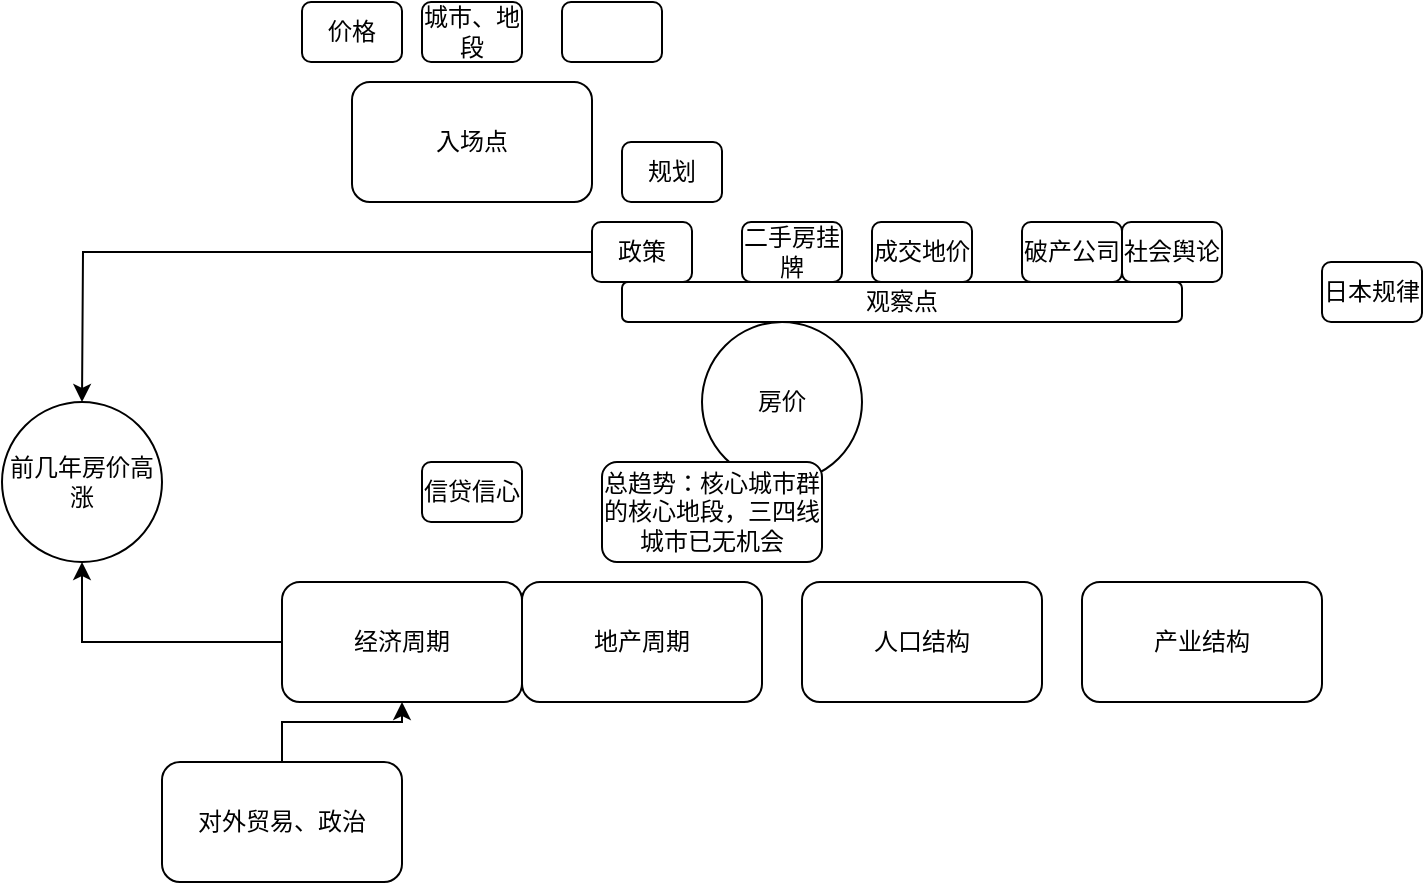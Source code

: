 <mxfile version="22.1.18" type="github">
  <diagram name="第 1 页" id="0W91C3PbgdAE5NpCYlRA">
    <mxGraphModel dx="1373" dy="731" grid="1" gridSize="10" guides="1" tooltips="1" connect="1" arrows="1" fold="1" page="1" pageScale="1" pageWidth="827" pageHeight="1169" math="0" shadow="0">
      <root>
        <mxCell id="0" />
        <mxCell id="1" parent="0" />
        <mxCell id="n-2S2OkUwP-vMv7FcT2x-1" value="房价" style="ellipse;whiteSpace=wrap;html=1;aspect=fixed;" vertex="1" parent="1">
          <mxGeometry x="430" y="220" width="80" height="80" as="geometry" />
        </mxCell>
        <mxCell id="n-2S2OkUwP-vMv7FcT2x-2" value="入场点" style="rounded=1;whiteSpace=wrap;html=1;" vertex="1" parent="1">
          <mxGeometry x="255" y="100" width="120" height="60" as="geometry" />
        </mxCell>
        <mxCell id="n-2S2OkUwP-vMv7FcT2x-3" value="价格" style="rounded=1;whiteSpace=wrap;html=1;" vertex="1" parent="1">
          <mxGeometry x="230" y="60" width="50" height="30" as="geometry" />
        </mxCell>
        <mxCell id="n-2S2OkUwP-vMv7FcT2x-4" value="城市、地段" style="rounded=1;whiteSpace=wrap;html=1;" vertex="1" parent="1">
          <mxGeometry x="290" y="60" width="50" height="30" as="geometry" />
        </mxCell>
        <mxCell id="n-2S2OkUwP-vMv7FcT2x-6" value="" style="rounded=1;whiteSpace=wrap;html=1;" vertex="1" parent="1">
          <mxGeometry x="360" y="60" width="50" height="30" as="geometry" />
        </mxCell>
        <mxCell id="n-2S2OkUwP-vMv7FcT2x-24" style="edgeStyle=orthogonalEdgeStyle;rounded=0;orthogonalLoop=1;jettySize=auto;html=1;exitX=0;exitY=0.5;exitDx=0;exitDy=0;" edge="1" parent="1" source="n-2S2OkUwP-vMv7FcT2x-7" target="n-2S2OkUwP-vMv7FcT2x-23">
          <mxGeometry relative="1" as="geometry" />
        </mxCell>
        <mxCell id="n-2S2OkUwP-vMv7FcT2x-7" value="经济周期" style="rounded=1;whiteSpace=wrap;html=1;" vertex="1" parent="1">
          <mxGeometry x="220" y="350" width="120" height="60" as="geometry" />
        </mxCell>
        <mxCell id="n-2S2OkUwP-vMv7FcT2x-8" value="地产周期" style="rounded=1;whiteSpace=wrap;html=1;" vertex="1" parent="1">
          <mxGeometry x="340" y="350" width="120" height="60" as="geometry" />
        </mxCell>
        <mxCell id="n-2S2OkUwP-vMv7FcT2x-9" value="信贷信心" style="rounded=1;whiteSpace=wrap;html=1;" vertex="1" parent="1">
          <mxGeometry x="290" y="290" width="50" height="30" as="geometry" />
        </mxCell>
        <mxCell id="n-2S2OkUwP-vMv7FcT2x-10" value="人口结构" style="rounded=1;whiteSpace=wrap;html=1;" vertex="1" parent="1">
          <mxGeometry x="480" y="350" width="120" height="60" as="geometry" />
        </mxCell>
        <mxCell id="n-2S2OkUwP-vMv7FcT2x-11" value="产业结构" style="rounded=1;whiteSpace=wrap;html=1;" vertex="1" parent="1">
          <mxGeometry x="620" y="350" width="120" height="60" as="geometry" />
        </mxCell>
        <mxCell id="n-2S2OkUwP-vMv7FcT2x-12" value="观察点" style="rounded=1;whiteSpace=wrap;html=1;" vertex="1" parent="1">
          <mxGeometry x="390" y="200" width="280" height="20" as="geometry" />
        </mxCell>
        <mxCell id="n-2S2OkUwP-vMv7FcT2x-13" value="二手房挂牌" style="rounded=1;whiteSpace=wrap;html=1;" vertex="1" parent="1">
          <mxGeometry x="450" y="170" width="50" height="30" as="geometry" />
        </mxCell>
        <mxCell id="n-2S2OkUwP-vMv7FcT2x-14" value="成交地价" style="rounded=1;whiteSpace=wrap;html=1;" vertex="1" parent="1">
          <mxGeometry x="515" y="170" width="50" height="30" as="geometry" />
        </mxCell>
        <mxCell id="n-2S2OkUwP-vMv7FcT2x-22" style="edgeStyle=orthogonalEdgeStyle;rounded=0;orthogonalLoop=1;jettySize=auto;html=1;exitX=0;exitY=0.5;exitDx=0;exitDy=0;" edge="1" parent="1" source="n-2S2OkUwP-vMv7FcT2x-17">
          <mxGeometry relative="1" as="geometry">
            <mxPoint x="120" y="260.0" as="targetPoint" />
          </mxGeometry>
        </mxCell>
        <mxCell id="n-2S2OkUwP-vMv7FcT2x-17" value="政策" style="rounded=1;whiteSpace=wrap;html=1;" vertex="1" parent="1">
          <mxGeometry x="375" y="170" width="50" height="30" as="geometry" />
        </mxCell>
        <mxCell id="n-2S2OkUwP-vMv7FcT2x-18" value="总趋势：核心城市群的核心地段，三四线城市已无机会" style="rounded=1;whiteSpace=wrap;html=1;" vertex="1" parent="1">
          <mxGeometry x="380" y="290" width="110" height="50" as="geometry" />
        </mxCell>
        <mxCell id="n-2S2OkUwP-vMv7FcT2x-19" value="规划" style="rounded=1;whiteSpace=wrap;html=1;" vertex="1" parent="1">
          <mxGeometry x="390" y="130" width="50" height="30" as="geometry" />
        </mxCell>
        <mxCell id="n-2S2OkUwP-vMv7FcT2x-20" value="破产公司" style="rounded=1;whiteSpace=wrap;html=1;" vertex="1" parent="1">
          <mxGeometry x="590" y="170" width="50" height="30" as="geometry" />
        </mxCell>
        <mxCell id="n-2S2OkUwP-vMv7FcT2x-21" value="社会舆论" style="rounded=1;whiteSpace=wrap;html=1;" vertex="1" parent="1">
          <mxGeometry x="640" y="170" width="50" height="30" as="geometry" />
        </mxCell>
        <mxCell id="n-2S2OkUwP-vMv7FcT2x-23" value="前几年房价高涨" style="ellipse;whiteSpace=wrap;html=1;aspect=fixed;" vertex="1" parent="1">
          <mxGeometry x="80" y="260" width="80" height="80" as="geometry" />
        </mxCell>
        <mxCell id="n-2S2OkUwP-vMv7FcT2x-26" style="edgeStyle=orthogonalEdgeStyle;rounded=0;orthogonalLoop=1;jettySize=auto;html=1;exitX=0.5;exitY=0;exitDx=0;exitDy=0;" edge="1" parent="1" source="n-2S2OkUwP-vMv7FcT2x-25" target="n-2S2OkUwP-vMv7FcT2x-7">
          <mxGeometry relative="1" as="geometry" />
        </mxCell>
        <mxCell id="n-2S2OkUwP-vMv7FcT2x-25" value="对外贸易、政治" style="rounded=1;whiteSpace=wrap;html=1;" vertex="1" parent="1">
          <mxGeometry x="160" y="440" width="120" height="60" as="geometry" />
        </mxCell>
        <mxCell id="n-2S2OkUwP-vMv7FcT2x-27" value="日本规律" style="rounded=1;whiteSpace=wrap;html=1;" vertex="1" parent="1">
          <mxGeometry x="740" y="190" width="50" height="30" as="geometry" />
        </mxCell>
      </root>
    </mxGraphModel>
  </diagram>
</mxfile>

